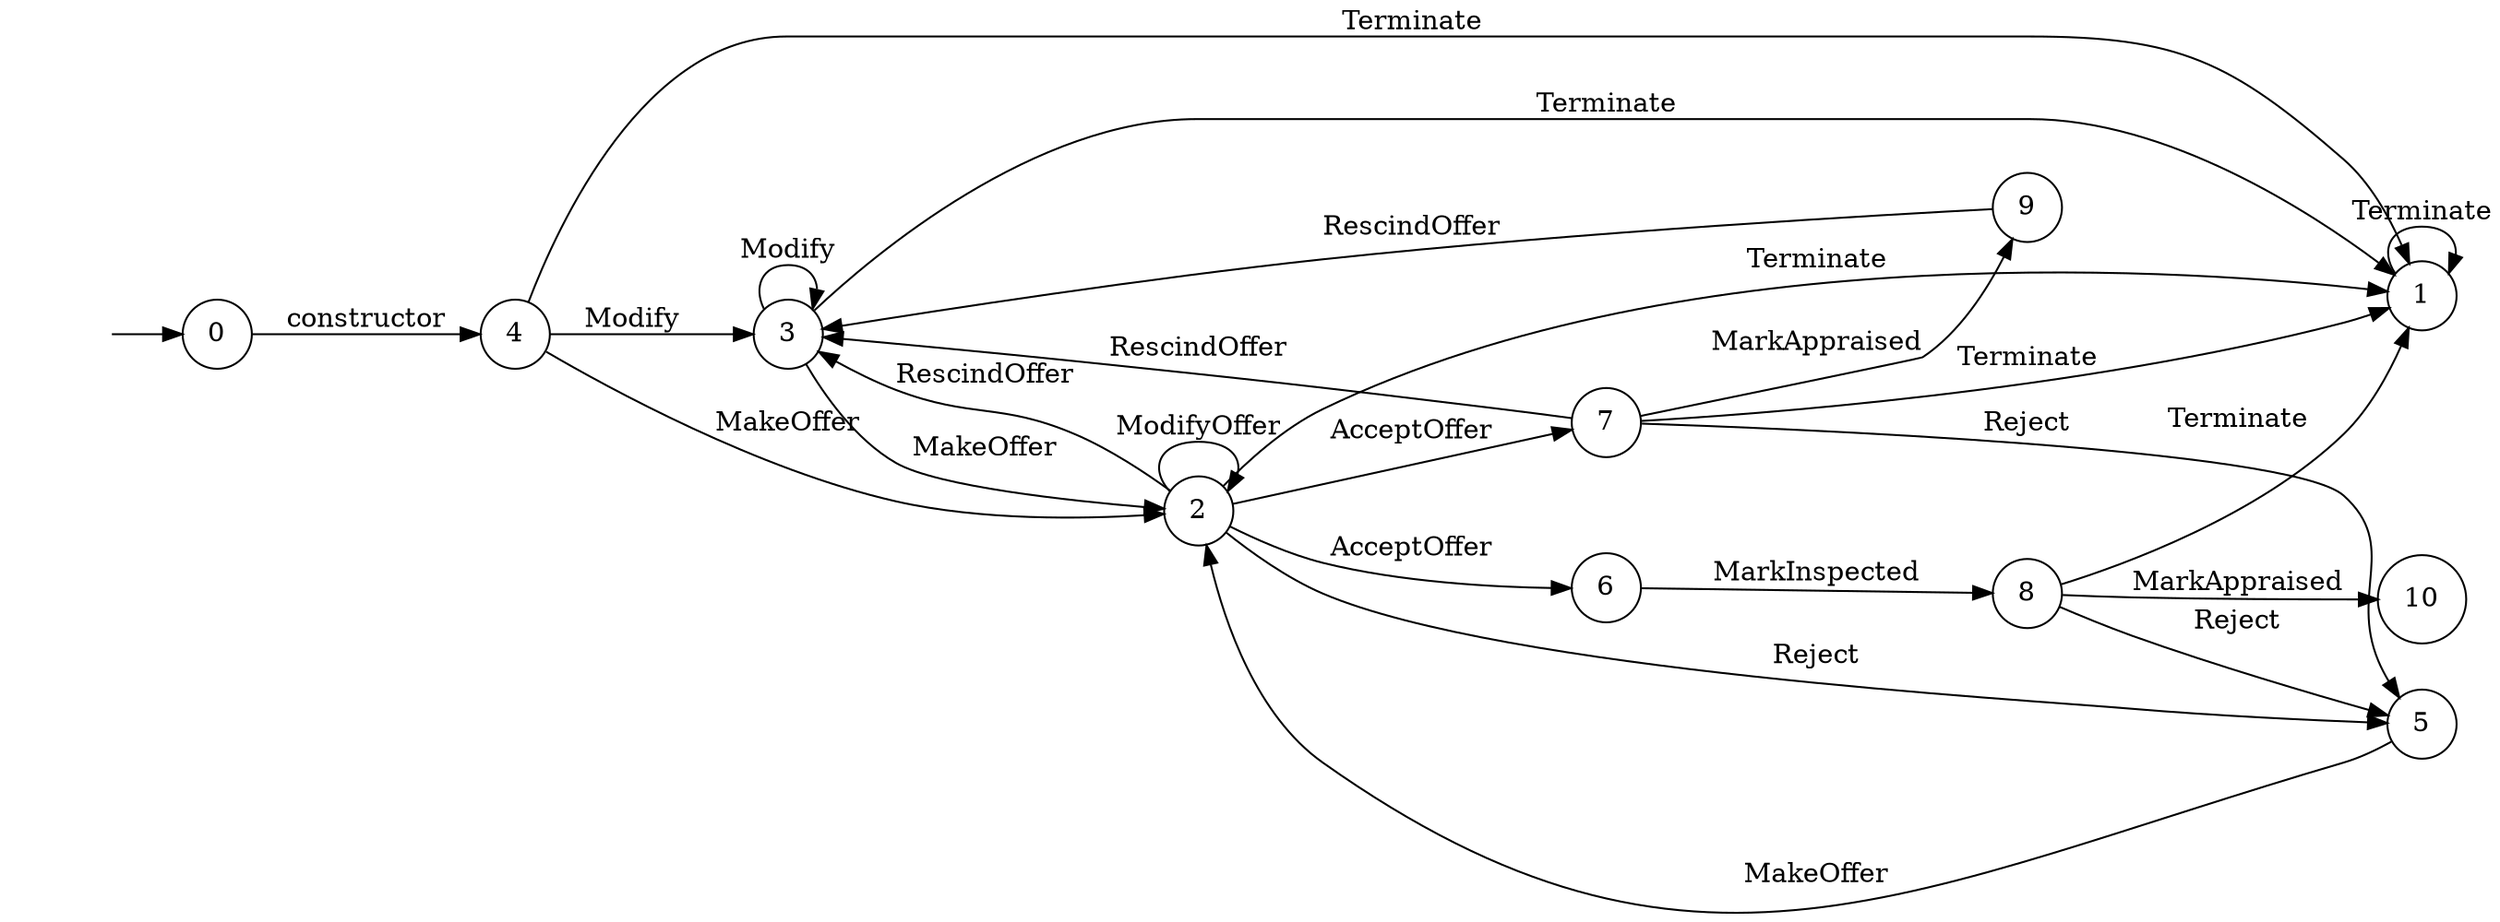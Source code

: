 digraph "Dapp-Automata-data/fuzzer/testnetdata-model-rq1-fix/AssetTransfer/FSM-9" {
	graph [rankdir=LR]
	"" [label="" shape=plaintext]
	4 [label=4 shape=circle]
	10 [label=10 shape=circle]
	5 [label=5 shape=circle]
	7 [label=7 shape=circle]
	3 [label=3 shape=circle]
	6 [label=6 shape=circle]
	8 [label=8 shape=circle]
	0 [label=0 shape=circle]
	2 [label=2 shape=circle]
	9 [label=9 shape=circle]
	1 [label=1 shape=circle]
	"" -> 0 [label=""]
	0 -> 4 [label=constructor]
	4 -> 2 [label=MakeOffer]
	4 -> 1 [label=Terminate]
	4 -> 3 [label=Modify]
	8 -> 5 [label=Reject]
	8 -> 1 [label=Terminate]
	8 -> 10 [label=MarkAppraised]
	9 -> 3 [label=RescindOffer]
	5 -> 2 [label=MakeOffer]
	3 -> 2 [label=MakeOffer]
	3 -> 1 [label=Terminate]
	3 -> 3 [label=Modify]
	1 -> 1 [label=Terminate]
	2 -> 3 [label=RescindOffer]
	2 -> 5 [label=Reject]
	2 -> 1 [label=Terminate]
	2 -> 7 [label=AcceptOffer]
	2 -> 6 [label=AcceptOffer]
	2 -> 2 [label=ModifyOffer]
	7 -> 3 [label=RescindOffer]
	7 -> 5 [label=Reject]
	7 -> 1 [label=Terminate]
	7 -> 9 [label=MarkAppraised]
	6 -> 8 [label=MarkInspected]
}
